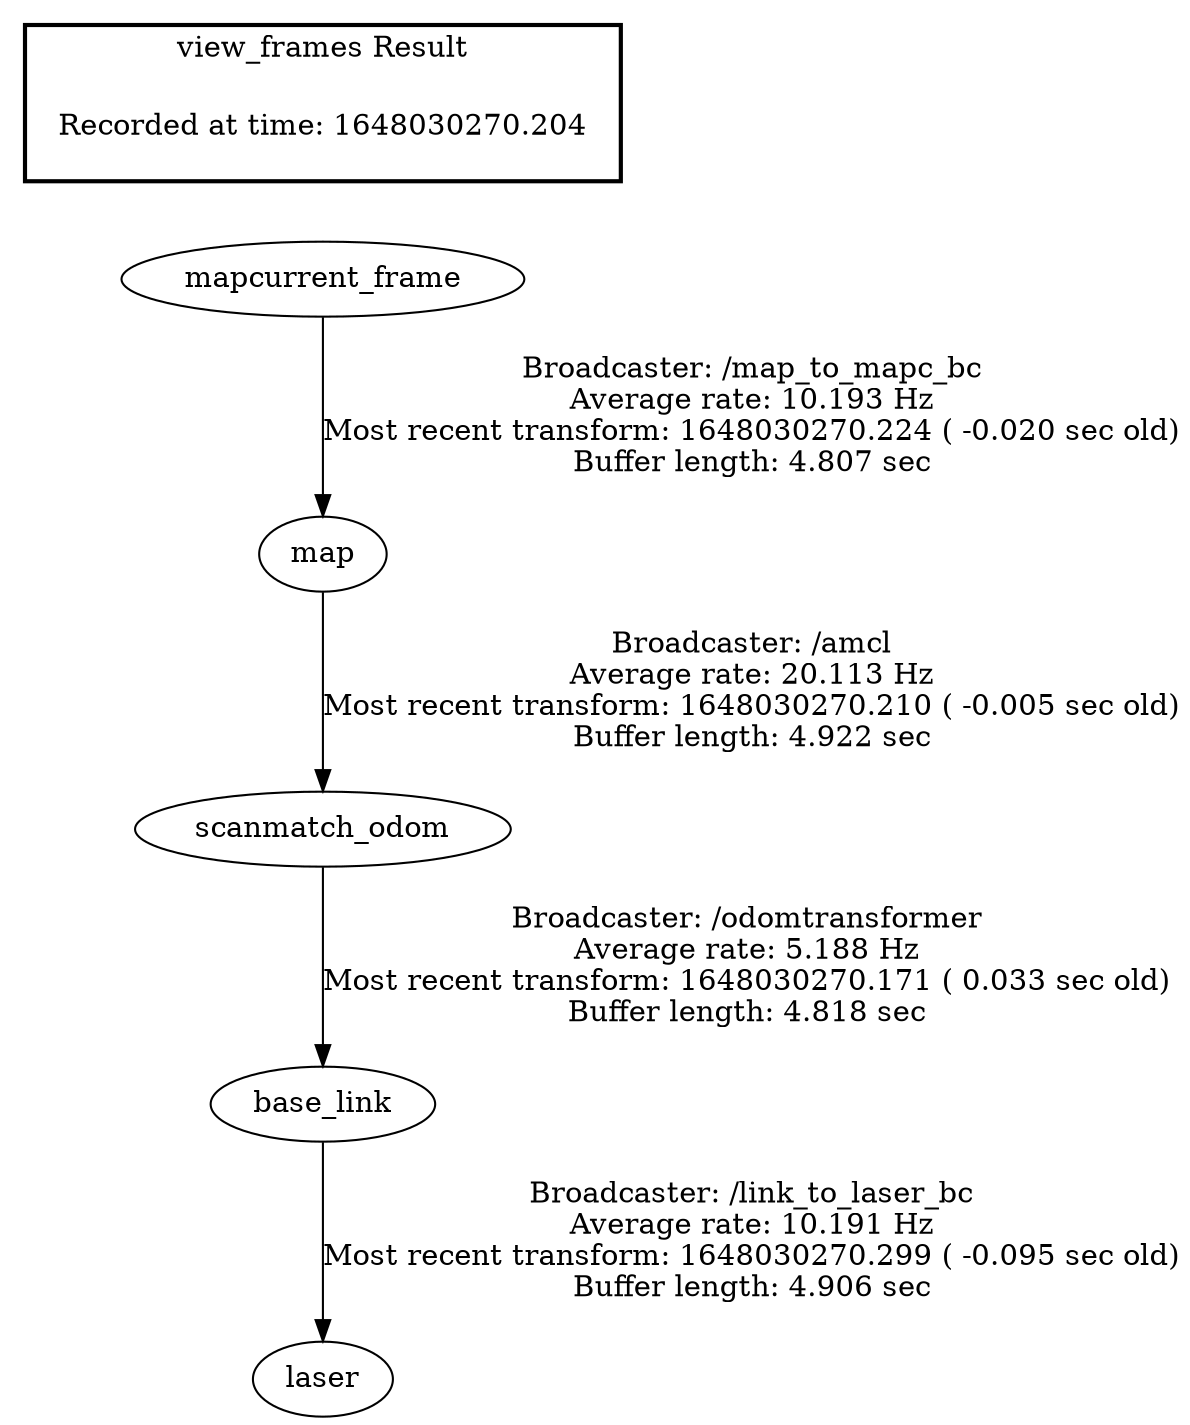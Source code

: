 digraph G {
"base_link" -> "laser"[label="Broadcaster: /link_to_laser_bc\nAverage rate: 10.191 Hz\nMost recent transform: 1648030270.299 ( -0.095 sec old)\nBuffer length: 4.906 sec\n"];
"scanmatch_odom" -> "base_link"[label="Broadcaster: /odomtransformer\nAverage rate: 5.188 Hz\nMost recent transform: 1648030270.171 ( 0.033 sec old)\nBuffer length: 4.818 sec\n"];
"map" -> "scanmatch_odom"[label="Broadcaster: /amcl\nAverage rate: 20.113 Hz\nMost recent transform: 1648030270.210 ( -0.005 sec old)\nBuffer length: 4.922 sec\n"];
"mapcurrent_frame" -> "map"[label="Broadcaster: /map_to_mapc_bc\nAverage rate: 10.193 Hz\nMost recent transform: 1648030270.224 ( -0.020 sec old)\nBuffer length: 4.807 sec\n"];
edge [style=invis];
 subgraph cluster_legend { style=bold; color=black; label ="view_frames Result";
"Recorded at time: 1648030270.204"[ shape=plaintext ] ;
 }->"mapcurrent_frame";
}